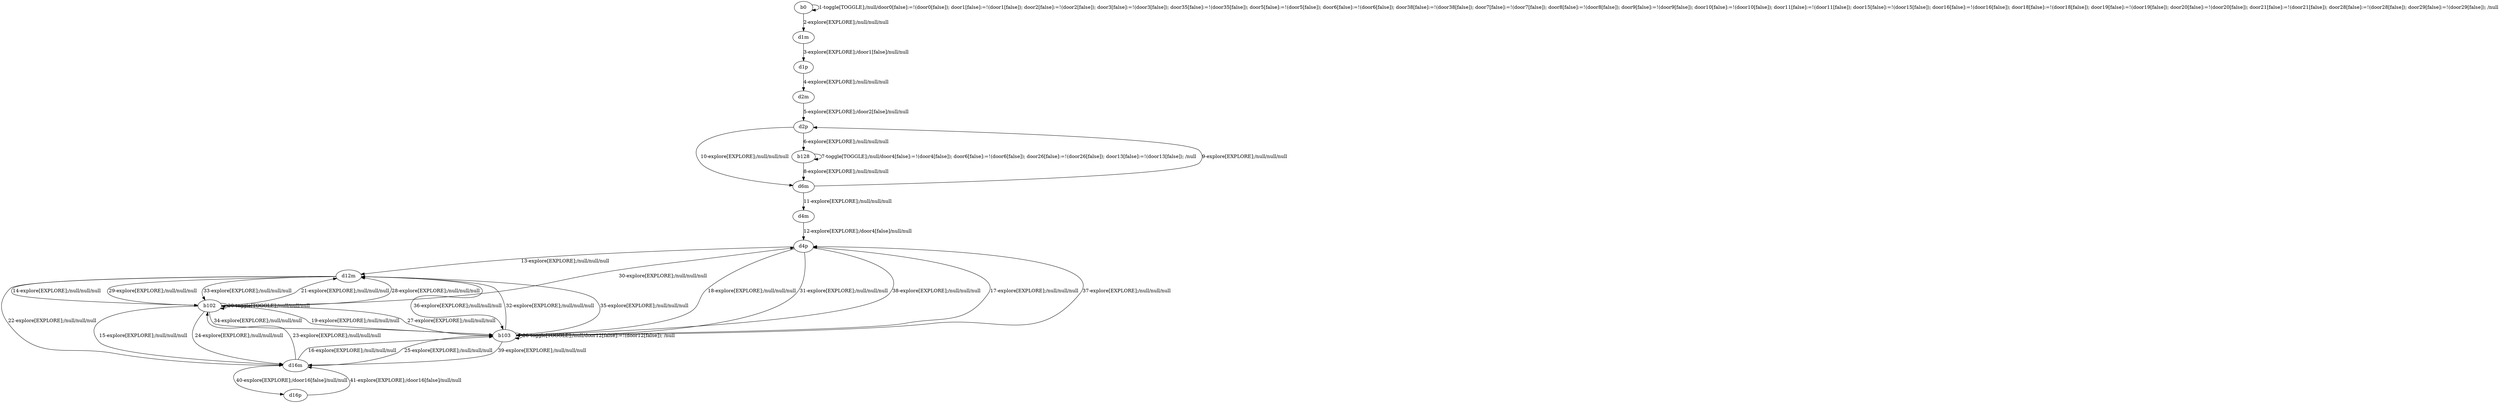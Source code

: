 # Total number of goals covered by this test: 1
# d16p --> d16m

digraph g {
"b0" -> "b0" [label = "1-toggle[TOGGLE];/null/door0[false]:=!(door0[false]); door1[false]:=!(door1[false]); door2[false]:=!(door2[false]); door3[false]:=!(door3[false]); door35[false]:=!(door35[false]); door5[false]:=!(door5[false]); door6[false]:=!(door6[false]); door38[false]:=!(door38[false]); door7[false]:=!(door7[false]); door8[false]:=!(door8[false]); door9[false]:=!(door9[false]); door10[false]:=!(door10[false]); door11[false]:=!(door11[false]); door15[false]:=!(door15[false]); door16[false]:=!(door16[false]); door18[false]:=!(door18[false]); door19[false]:=!(door19[false]); door20[false]:=!(door20[false]); door21[false]:=!(door21[false]); door28[false]:=!(door28[false]); door29[false]:=!(door29[false]); /null"];
"b0" -> "d1m" [label = "2-explore[EXPLORE];/null/null/null"];
"d1m" -> "d1p" [label = "3-explore[EXPLORE];/door1[false]/null/null"];
"d1p" -> "d2m" [label = "4-explore[EXPLORE];/null/null/null"];
"d2m" -> "d2p" [label = "5-explore[EXPLORE];/door2[false]/null/null"];
"d2p" -> "b128" [label = "6-explore[EXPLORE];/null/null/null"];
"b128" -> "b128" [label = "7-toggle[TOGGLE];/null/door4[false]:=!(door4[false]); door6[false]:=!(door6[false]); door26[false]:=!(door26[false]); door13[false]:=!(door13[false]); /null"];
"b128" -> "d6m" [label = "8-explore[EXPLORE];/null/null/null"];
"d6m" -> "d2p" [label = "9-explore[EXPLORE];/null/null/null"];
"d2p" -> "d6m" [label = "10-explore[EXPLORE];/null/null/null"];
"d6m" -> "d4m" [label = "11-explore[EXPLORE];/null/null/null"];
"d4m" -> "d4p" [label = "12-explore[EXPLORE];/door4[false]/null/null"];
"d4p" -> "d12m" [label = "13-explore[EXPLORE];/null/null/null"];
"d12m" -> "b102" [label = "14-explore[EXPLORE];/null/null/null"];
"b102" -> "d16m" [label = "15-explore[EXPLORE];/null/null/null"];
"d16m" -> "b103" [label = "16-explore[EXPLORE];/null/null/null"];
"b103" -> "d4p" [label = "17-explore[EXPLORE];/null/null/null"];
"d4p" -> "b103" [label = "18-explore[EXPLORE];/null/null/null"];
"b103" -> "b102" [label = "19-explore[EXPLORE];/null/null/null"];
"b102" -> "b102" [label = "20-toggle[TOGGLE];/null/null/null"];
"b102" -> "d12m" [label = "21-explore[EXPLORE];/null/null/null"];
"d12m" -> "d16m" [label = "22-explore[EXPLORE];/null/null/null"];
"d16m" -> "b102" [label = "23-explore[EXPLORE];/null/null/null"];
"b102" -> "d16m" [label = "24-explore[EXPLORE];/null/null/null"];
"d16m" -> "b103" [label = "25-explore[EXPLORE];/null/null/null"];
"b103" -> "b103" [label = "26-toggle[TOGGLE];/null/door12[false]:=!(door12[false]); /null"];
"b103" -> "b102" [label = "27-explore[EXPLORE];/null/null/null"];
"b102" -> "d12m" [label = "28-explore[EXPLORE];/null/null/null"];
"d12m" -> "b102" [label = "29-explore[EXPLORE];/null/null/null"];
"b102" -> "d4p" [label = "30-explore[EXPLORE];/null/null/null"];
"d4p" -> "b103" [label = "31-explore[EXPLORE];/null/null/null"];
"b103" -> "d12m" [label = "32-explore[EXPLORE];/null/null/null"];
"d12m" -> "b102" [label = "33-explore[EXPLORE];/null/null/null"];
"b102" -> "b103" [label = "34-explore[EXPLORE];/null/null/null"];
"b103" -> "d12m" [label = "35-explore[EXPLORE];/null/null/null"];
"d12m" -> "b103" [label = "36-explore[EXPLORE];/null/null/null"];
"b103" -> "d4p" [label = "37-explore[EXPLORE];/null/null/null"];
"d4p" -> "b103" [label = "38-explore[EXPLORE];/null/null/null"];
"b103" -> "d16m" [label = "39-explore[EXPLORE];/null/null/null"];
"d16m" -> "d16p" [label = "40-explore[EXPLORE];/door16[false]/null/null"];
"d16p" -> "d16m" [label = "41-explore[EXPLORE];/door16[false]/null/null"];
}